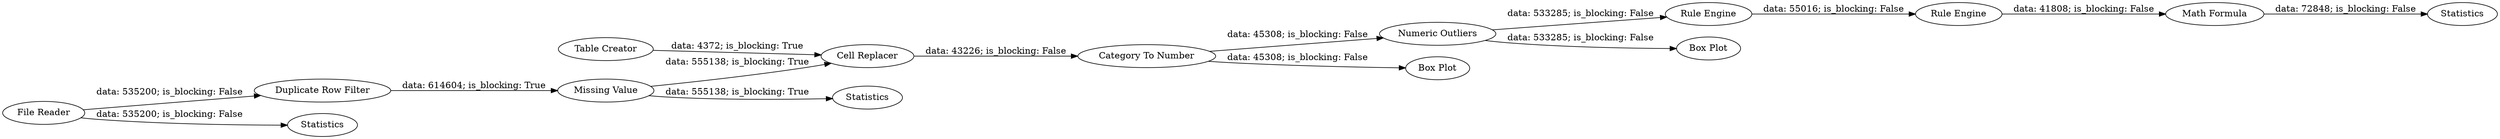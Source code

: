 digraph {
	"9044875452822469213_10" [label="Rule Engine"]
	"9044875452822469213_11" [label="Duplicate Row Filter"]
	"9044875452822469213_21" [label="Math Formula"]
	"9044875452822469213_20" [label=Statistics]
	"9044875452822469213_1" [label="File Reader"]
	"9044875452822469213_18" [label="Box Plot"]
	"9044875452822469213_6" [label="Cell Replacer"]
	"9044875452822469213_4" [label="Table Creator"]
	"9044875452822469213_9" [label="Numeric Outliers"]
	"9044875452822469213_8" [label="Category To Number"]
	"9044875452822469213_12" [label="Rule Engine"]
	"9044875452822469213_2" [label=Statistics]
	"9044875452822469213_5" [label="Missing Value"]
	"9044875452822469213_19" [label=Statistics]
	"9044875452822469213_17" [label="Box Plot"]
	"9044875452822469213_21" -> "9044875452822469213_20" [label="data: 72848; is_blocking: False"]
	"9044875452822469213_5" -> "9044875452822469213_6" [label="data: 555138; is_blocking: True"]
	"9044875452822469213_11" -> "9044875452822469213_5" [label="data: 614604; is_blocking: True"]
	"9044875452822469213_5" -> "9044875452822469213_19" [label="data: 555138; is_blocking: True"]
	"9044875452822469213_9" -> "9044875452822469213_10" [label="data: 533285; is_blocking: False"]
	"9044875452822469213_8" -> "9044875452822469213_9" [label="data: 45308; is_blocking: False"]
	"9044875452822469213_1" -> "9044875452822469213_11" [label="data: 535200; is_blocking: False"]
	"9044875452822469213_1" -> "9044875452822469213_2" [label="data: 535200; is_blocking: False"]
	"9044875452822469213_6" -> "9044875452822469213_8" [label="data: 43226; is_blocking: False"]
	"9044875452822469213_12" -> "9044875452822469213_21" [label="data: 41808; is_blocking: False"]
	"9044875452822469213_8" -> "9044875452822469213_17" [label="data: 45308; is_blocking: False"]
	"9044875452822469213_9" -> "9044875452822469213_18" [label="data: 533285; is_blocking: False"]
	"9044875452822469213_4" -> "9044875452822469213_6" [label="data: 4372; is_blocking: True"]
	"9044875452822469213_10" -> "9044875452822469213_12" [label="data: 55016; is_blocking: False"]
	rankdir=LR
}
